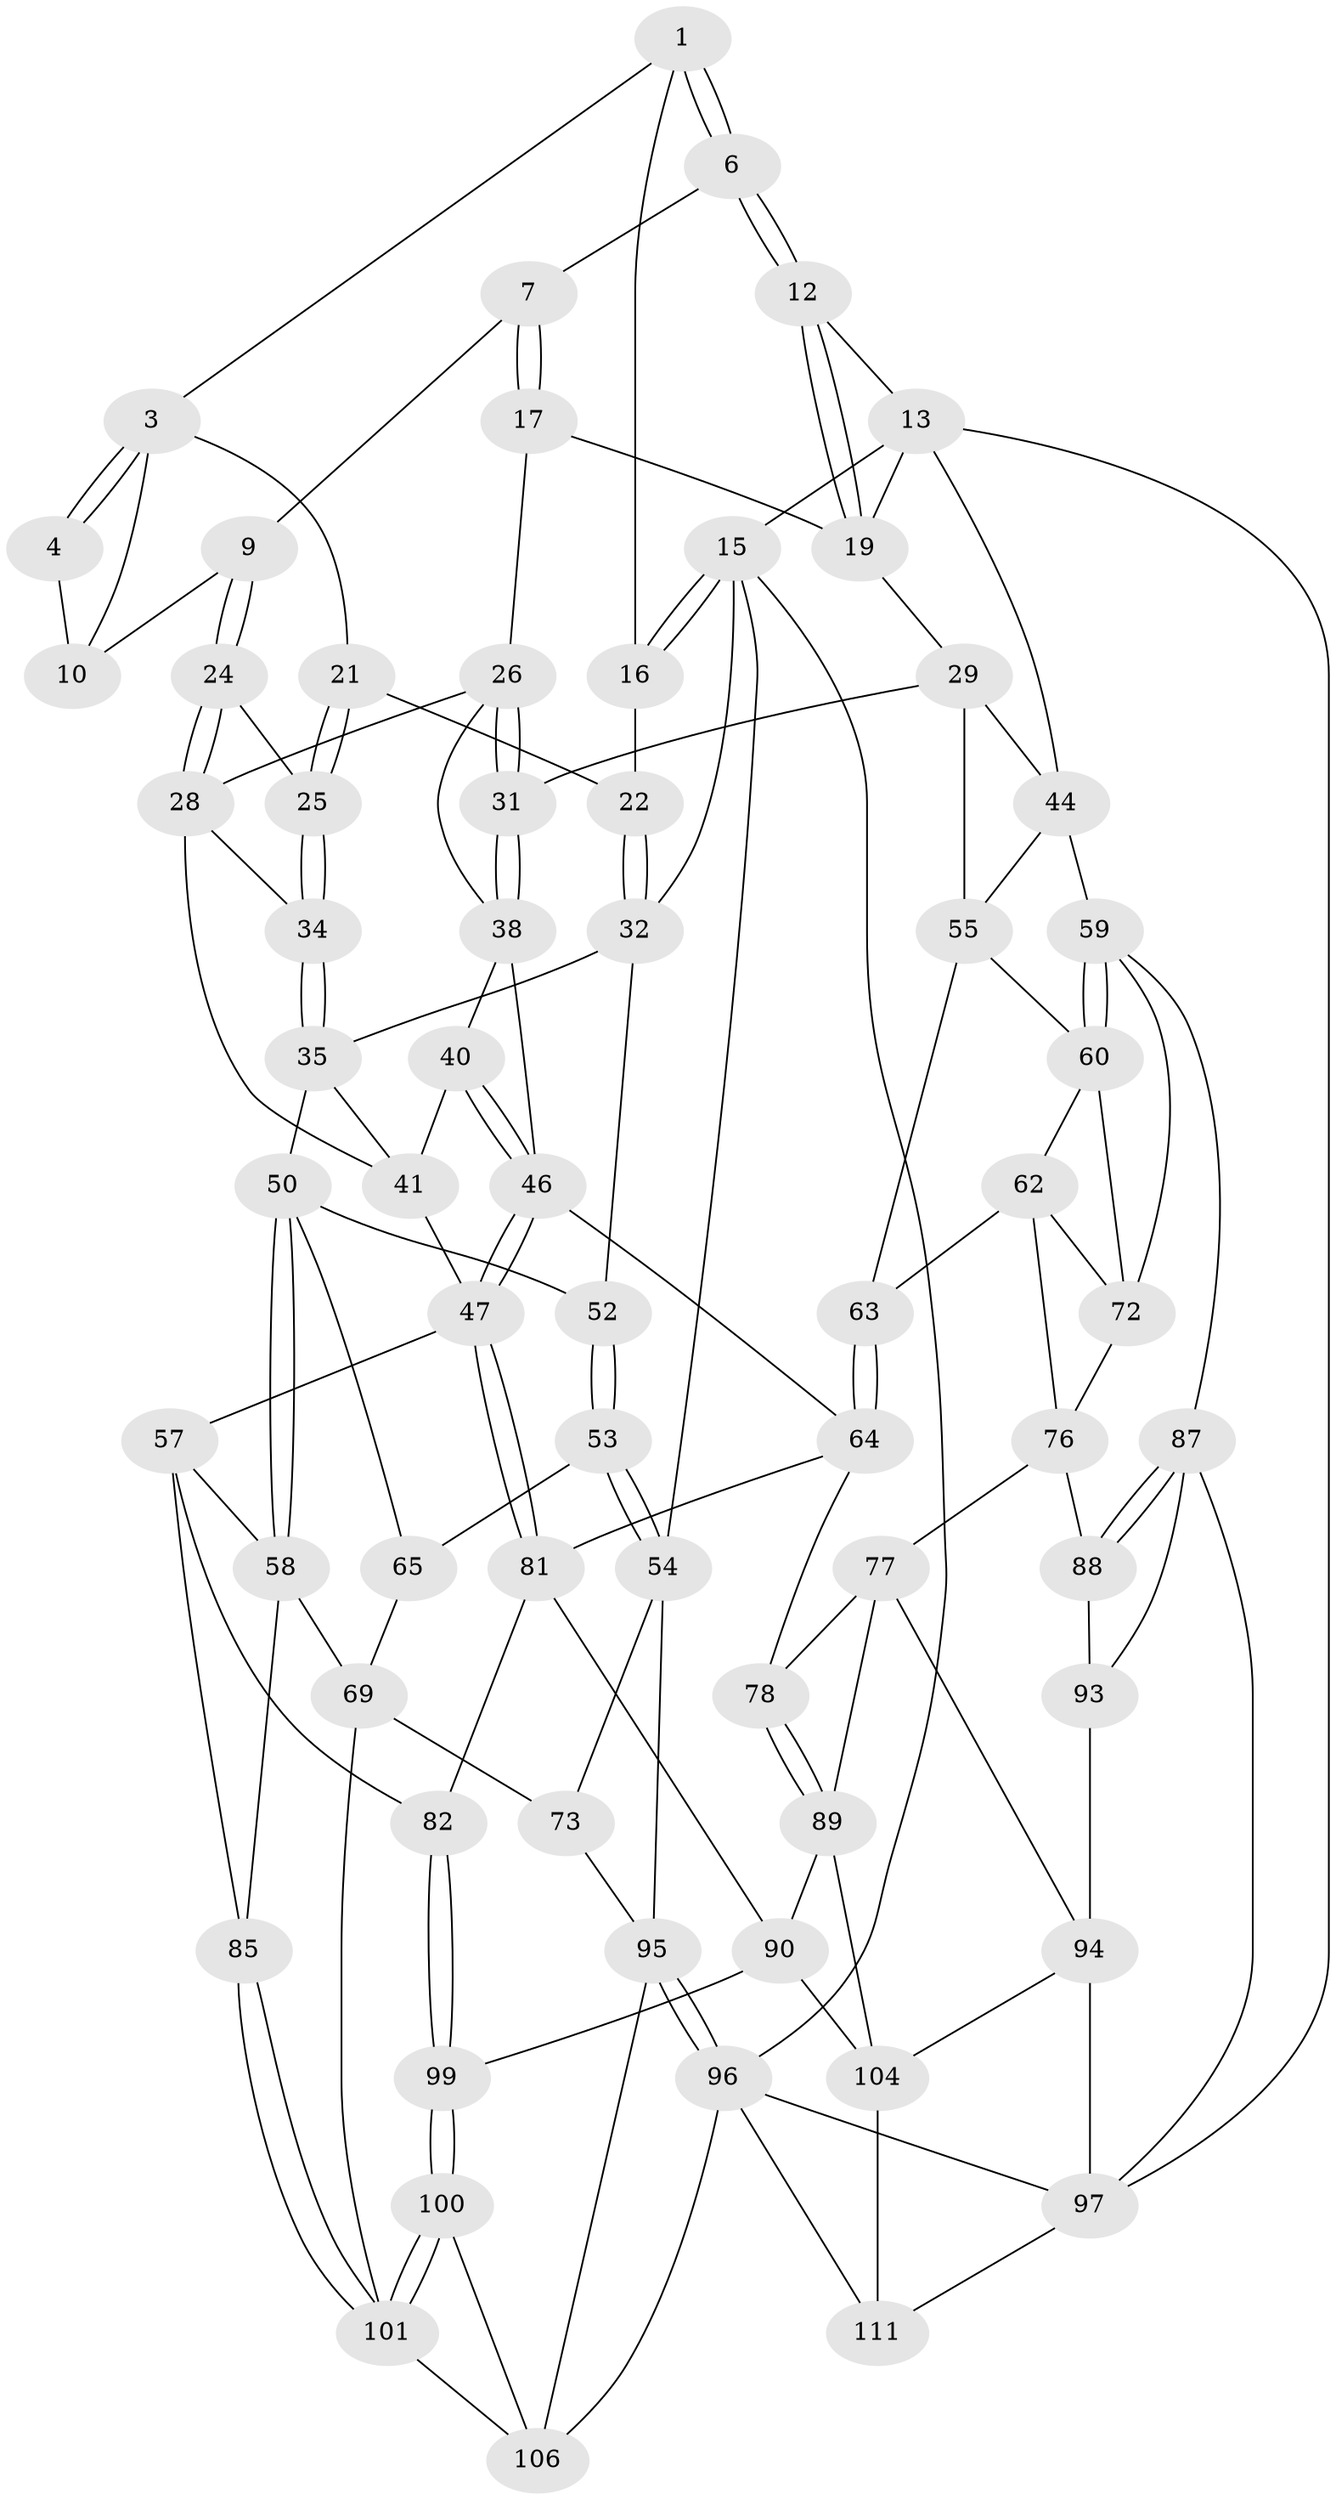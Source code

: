// Generated by graph-tools (version 1.1) at 2025/24/03/03/25 07:24:36]
// undirected, 67 vertices, 150 edges
graph export_dot {
graph [start="1"]
  node [color=gray90,style=filled];
  1 [pos="+0.3772604191604694+0",super="+2"];
  3 [pos="+0.2489841598403686+0.0705685239687689",super="+20"];
  4 [pos="+0.30386856398135104+0.0282906549923517",super="+5"];
  6 [pos="+0.5623043337661552+0"];
  7 [pos="+0.5633704492611694+0",super="+8"];
  9 [pos="+0.42755397270936396+0.09543215387653022"];
  10 [pos="+0.38956114322235724+0.07339979631303868",super="+11"];
  12 [pos="+0.9181364077380608+0"];
  13 [pos="+1+0",super="+14"];
  15 [pos="+0+0",super="+33"];
  16 [pos="+0.03479212694859554+0"];
  17 [pos="+0.6156518468150491+0.10659689461631447",super="+18"];
  19 [pos="+0.7125032607104602+0.12440500356617054",super="+23"];
  21 [pos="+0.22721437842253198+0.1537461683377821"];
  22 [pos="+0.11499902906621344+0.14511730601457623"];
  24 [pos="+0.41804307723243966+0.18870875543633472"];
  25 [pos="+0.25155451191474687+0.1977386620252192"];
  26 [pos="+0.5809677380031332+0.21330570352768866",super="+27"];
  28 [pos="+0.4642290408032696+0.26016377419343434",super="+37"];
  29 [pos="+0.8606096379101417+0.22418973260773856",super="+30"];
  31 [pos="+0.7699793852452765+0.3416140678548455"];
  32 [pos="+0+0.23417836978098117",super="+36"];
  34 [pos="+0.2555085140745181+0.23815739058698573"];
  35 [pos="+0.2544588855204759+0.28822948763094136",super="+43"];
  38 [pos="+0.6536905279301664+0.3918910391233992",super="+39"];
  40 [pos="+0.5095730665826415+0.36422208141707524"];
  41 [pos="+0.45353868886833026+0.2912777879263142",super="+42"];
  44 [pos="+1+0.27840018273407213",super="+45"];
  46 [pos="+0.5343043276230344+0.4927960975343797",super="+49"];
  47 [pos="+0.5221433633692809+0.5018416087251619",super="+48"];
  50 [pos="+0.24150705536992265+0.4897473145158855",super="+51"];
  52 [pos="+0.1448152336817947+0.441924400584587"];
  53 [pos="+0+0.4424528191268066",super="+66"];
  54 [pos="+0+0.4273898399696356",super="+74"];
  55 [pos="+0.9204743790922585+0.4188235929319875",super="+56"];
  57 [pos="+0.3615184836709143+0.5062783122932222",super="+83"];
  58 [pos="+0.251878731525367+0.5065218327150424",super="+68"];
  59 [pos="+1+0.4518703897000693",super="+71"];
  60 [pos="+0.9273402183557664+0.4408129511242651",super="+61"];
  62 [pos="+0.8174579156690209+0.4996001748596107",super="+75"];
  63 [pos="+0.8160571370780286+0.498301978170904"];
  64 [pos="+0.6797395476326127+0.536490810857555",super="+79"];
  65 [pos="+0.11290500313453528+0.5103151851290253",super="+67"];
  69 [pos="+0.16355122398652244+0.6776265236768595",super="+70"];
  72 [pos="+1+0.5488996529727896",super="+80"];
  73 [pos="+0.07748612831679716+0.7069545082887284"];
  76 [pos="+0.8277684367226742+0.598538118365842",super="+86"];
  77 [pos="+0.8267816455919432+0.6000332317158495",super="+91"];
  78 [pos="+0.7164326250360376+0.6213106332082761"];
  81 [pos="+0.5161912420734889+0.6254173669695989",super="+84"];
  82 [pos="+0.45896696778062124+0.6665662322105239"];
  85 [pos="+0.32227961023703144+0.6858013641261349"];
  87 [pos="+1+0.6784350250182557",super="+98"];
  88 [pos="+0.9264129199949701+0.6927431955521902"];
  89 [pos="+0.7413724767622903+0.7299849853718197",super="+92"];
  90 [pos="+0.619265885244332+0.7297039229619121",super="+102"];
  93 [pos="+0.8639488794865069+0.7840633837238328"];
  94 [pos="+0.8609411580912298+0.7856452857451609",super="+109"];
  95 [pos="+0+1",super="+107"];
  96 [pos="+0+1",super="+112"];
  97 [pos="+1+1",super="+110"];
  99 [pos="+0.46876502737605635+0.8430128098735202"];
  100 [pos="+0.41512250962804903+0.890699291647667"];
  101 [pos="+0.35502111288039845+0.7975204666872759",super="+103"];
  104 [pos="+0.6937042556678127+0.873663561151332",super="+105"];
  106 [pos="+0.2598279514381271+0.899146567398619",super="+108"];
  111 [pos="+0.5689376164483434+1"];
  1 -- 6;
  1 -- 6;
  1 -- 16;
  1 -- 3;
  3 -- 4;
  3 -- 4;
  3 -- 10;
  3 -- 21;
  4 -- 10 [weight=2];
  6 -- 7;
  6 -- 12;
  6 -- 12;
  7 -- 17 [weight=2];
  7 -- 17;
  7 -- 9;
  9 -- 10;
  9 -- 24;
  9 -- 24;
  12 -- 13;
  12 -- 19;
  12 -- 19;
  13 -- 19;
  13 -- 97;
  13 -- 44;
  13 -- 15;
  15 -- 16;
  15 -- 16;
  15 -- 96;
  15 -- 32;
  15 -- 54;
  16 -- 22;
  17 -- 26;
  17 -- 19;
  19 -- 29;
  21 -- 22;
  21 -- 25;
  21 -- 25;
  22 -- 32;
  22 -- 32;
  24 -- 25;
  24 -- 28;
  24 -- 28;
  25 -- 34;
  25 -- 34;
  26 -- 31;
  26 -- 31;
  26 -- 28;
  26 -- 38;
  28 -- 41;
  28 -- 34;
  29 -- 31;
  29 -- 55;
  29 -- 44;
  31 -- 38;
  31 -- 38;
  32 -- 35;
  32 -- 52;
  34 -- 35;
  34 -- 35;
  35 -- 41;
  35 -- 50;
  38 -- 40;
  38 -- 46;
  40 -- 41;
  40 -- 46;
  40 -- 46;
  41 -- 47;
  44 -- 59;
  44 -- 55;
  46 -- 47;
  46 -- 47;
  46 -- 64;
  47 -- 81;
  47 -- 81;
  47 -- 57;
  50 -- 58;
  50 -- 58;
  50 -- 65;
  50 -- 52;
  52 -- 53;
  52 -- 53;
  53 -- 54;
  53 -- 54;
  53 -- 65 [weight=2];
  54 -- 73;
  54 -- 95;
  55 -- 60;
  55 -- 63;
  57 -- 58;
  57 -- 82;
  57 -- 85;
  58 -- 69;
  58 -- 85;
  59 -- 60;
  59 -- 60;
  59 -- 72;
  59 -- 87;
  60 -- 72;
  60 -- 62;
  62 -- 63;
  62 -- 76;
  62 -- 72;
  63 -- 64;
  63 -- 64;
  64 -- 81;
  64 -- 78;
  65 -- 69;
  69 -- 73;
  69 -- 101;
  72 -- 76;
  73 -- 95;
  76 -- 77;
  76 -- 88;
  77 -- 78;
  77 -- 89;
  77 -- 94;
  78 -- 89;
  78 -- 89;
  81 -- 82;
  81 -- 90;
  82 -- 99;
  82 -- 99;
  85 -- 101;
  85 -- 101;
  87 -- 88;
  87 -- 88;
  87 -- 97;
  87 -- 93;
  88 -- 93;
  89 -- 90;
  89 -- 104;
  90 -- 99;
  90 -- 104;
  93 -- 94;
  94 -- 104;
  94 -- 97;
  95 -- 96;
  95 -- 96;
  95 -- 106;
  96 -- 97;
  96 -- 106;
  96 -- 111;
  97 -- 111;
  99 -- 100;
  99 -- 100;
  100 -- 101;
  100 -- 101;
  100 -- 106;
  101 -- 106;
  104 -- 111;
}
